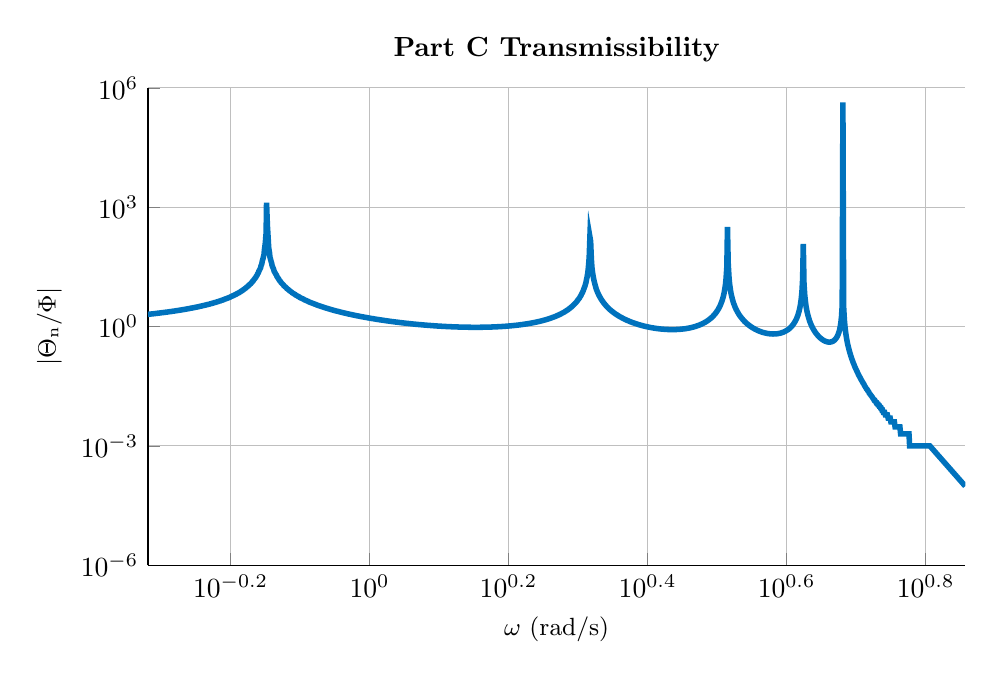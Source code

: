 % This file was created by matlab2tikz.
%
\definecolor{mycolor1}{rgb}{0.0,0.447,0.741}%
%
\begin{tikzpicture}

\begin{axis}[%
width=0.856\textwidth,
height=0.5\textwidth,
at={(0\textwidth,0\textwidth)},
scale only axis,
xmode=log,
xmin=0.48,
xmax=7.195,
xminorticks=true,
xlabel style={font=\color{white!15!black}},
xlabel={$\omega\text{ (rad/s)}$},
ymode=log,
ymin=1e-06,
ymax=1000000,
yminorticks=true,
ylabel style={font=\color{white!15!black}},
ylabel={$\text{$|$}\Theta{}_\text{n}\text{/}\Phi\text{$|$}$},
axis background/.style={fill=white},
title style={font=\bfseries},
title={Part C Transmissibility},
axis x line*=bottom,
axis y line*=left,
xmajorgrids,
xminorgrids,
ymajorgrids,
yminorgrids,
ylabel style={font=\small},
xlabel style={font=\small}
]
\addplot [color=mycolor1, line width=2.0pt, forget plot]
  table[row sep=crcr]{%
0.48	2.026\\
0.481	2.034\\
0.482	2.043\\
0.483	2.052\\
0.484	2.061\\
0.485	2.07\\
0.486	2.08\\
0.488	2.089\\
0.489	2.099\\
0.49	2.109\\
0.491	2.118\\
0.492	2.128\\
0.493	2.138\\
0.494	2.149\\
0.495	2.159\\
0.497	2.17\\
0.498	2.18\\
0.499	2.191\\
0.5	2.202\\
0.501	2.213\\
0.502	2.224\\
0.504	2.236\\
0.505	2.247\\
0.506	2.259\\
0.507	2.271\\
0.508	2.283\\
0.509	2.295\\
0.511	2.308\\
0.512	2.32\\
0.513	2.333\\
0.514	2.346\\
0.515	2.359\\
0.516	2.372\\
0.518	2.386\\
0.519	2.4\\
0.52	2.414\\
0.521	2.428\\
0.522	2.442\\
0.524	2.457\\
0.525	2.472\\
0.526	2.487\\
0.527	2.502\\
0.528	2.518\\
0.53	2.534\\
0.531	2.55\\
0.532	2.566\\
0.533	2.583\\
0.535	2.6\\
0.536	2.617\\
0.537	2.634\\
0.538	2.652\\
0.54	2.67\\
0.541	2.688\\
0.542	2.707\\
0.543	2.726\\
0.545	2.746\\
0.546	2.765\\
0.547	2.785\\
0.548	2.806\\
0.55	2.827\\
0.551	2.848\\
0.552	2.869\\
0.553	2.891\\
0.555	2.914\\
0.556	2.937\\
0.557	2.96\\
0.558	2.984\\
0.56	3.008\\
0.561	3.032\\
0.562	3.058\\
0.564	3.083\\
0.565	3.109\\
0.566	3.136\\
0.568	3.164\\
0.569	3.191\\
0.57	3.22\\
0.571	3.249\\
0.573	3.279\\
0.574	3.309\\
0.575	3.34\\
0.577	3.372\\
0.578	3.404\\
0.579	3.437\\
0.581	3.471\\
0.582	3.506\\
0.583	3.541\\
0.585	3.578\\
0.586	3.615\\
0.588	3.653\\
0.589	3.692\\
0.59	3.733\\
0.592	3.774\\
0.593	3.816\\
0.594	3.859\\
0.596	3.903\\
0.597	3.949\\
0.598	3.996\\
0.6	4.044\\
0.601	4.093\\
0.603	4.144\\
0.604	4.196\\
0.605	4.25\\
0.607	4.305\\
0.608	4.362\\
0.61	4.421\\
0.611	4.481\\
0.612	4.544\\
0.614	4.608\\
0.615	4.674\\
0.617	4.743\\
0.618	4.814\\
0.619	4.887\\
0.621	4.962\\
0.622	5.041\\
0.624	5.122\\
0.625	5.206\\
0.627	5.292\\
0.628	5.383\\
0.63	5.476\\
0.631	5.573\\
0.632	5.674\\
0.634	5.78\\
0.635	5.889\\
0.637	6.003\\
0.638	6.122\\
0.64	6.246\\
0.641	6.375\\
0.643	6.51\\
0.644	6.652\\
0.646	6.8\\
0.647	6.956\\
0.649	7.119\\
0.65	7.291\\
0.652	7.472\\
0.653	7.662\\
0.655	7.864\\
0.656	8.076\\
0.658	8.301\\
0.659	8.54\\
0.661	8.793\\
0.662	9.063\\
0.664	9.351\\
0.665	9.658\\
0.667	9.987\\
0.668	10.341\\
0.67	10.721\\
0.671	11.132\\
0.673	11.577\\
0.675	12.06\\
0.676	12.586\\
0.678	13.163\\
0.679	13.796\\
0.681	14.496\\
0.682	15.272\\
0.684	16.139\\
0.686	17.113\\
0.687	18.215\\
0.689	19.472\\
0.69	20.92\\
0.692	22.604\\
0.693	24.59\\
0.695	26.965\\
0.697	29.856\\
0.698	33.451\\
0.7	38.044\\
0.701	44.117\\
0.703	52.522\\
0.705	64.921\\
0.706	85.051\\
0.708	123.412\\
0.71	225.265\\
0.711	1304.674\\
0.713	343.02\\
0.715	151.377\\
0.716	97.034\\
0.718	71.356\\
0.719	56.396\\
0.721	46.602\\
0.723	39.693\\
0.724	34.557\\
0.726	30.59\\
0.728	27.433\\
0.729	24.862\\
0.731	22.727\\
0.733	20.925\\
0.735	19.385\\
0.736	18.054\\
0.738	16.891\\
0.74	15.866\\
0.741	14.957\\
0.743	14.145\\
0.745	13.415\\
0.746	12.755\\
0.748	12.156\\
0.75	11.61\\
0.752	11.109\\
0.753	10.649\\
0.755	10.225\\
0.757	9.832\\
0.759	9.468\\
0.76	9.129\\
0.762	8.813\\
0.764	8.517\\
0.766	8.24\\
0.767	7.98\\
0.769	7.736\\
0.771	7.505\\
0.773	7.288\\
0.774	7.082\\
0.776	6.887\\
0.778	6.703\\
0.78	6.527\\
0.782	6.361\\
0.783	6.202\\
0.785	6.051\\
0.787	5.906\\
0.789	5.769\\
0.791	5.637\\
0.793	5.511\\
0.794	5.39\\
0.796	5.274\\
0.798	5.163\\
0.8	5.057\\
0.802	4.954\\
0.804	4.855\\
0.805	4.76\\
0.807	4.669\\
0.809	4.581\\
0.811	4.496\\
0.813	4.414\\
0.815	4.335\\
0.817	4.258\\
0.818	4.184\\
0.82	4.113\\
0.822	4.043\\
0.824	3.976\\
0.826	3.911\\
0.828	3.848\\
0.83	3.787\\
0.832	3.728\\
0.834	3.671\\
0.836	3.615\\
0.838	3.561\\
0.839	3.508\\
0.841	3.457\\
0.843	3.407\\
0.845	3.359\\
0.847	3.311\\
0.849	3.266\\
0.851	3.221\\
0.853	3.177\\
0.855	3.135\\
0.857	3.094\\
0.859	3.053\\
0.861	3.014\\
0.863	2.976\\
0.865	2.938\\
0.867	2.902\\
0.869	2.866\\
0.871	2.831\\
0.873	2.797\\
0.875	2.764\\
0.877	2.732\\
0.879	2.7\\
0.881	2.669\\
0.883	2.639\\
0.885	2.609\\
0.887	2.58\\
0.889	2.551\\
0.891	2.524\\
0.893	2.496\\
0.895	2.47\\
0.897	2.443\\
0.9	2.418\\
0.902	2.393\\
0.904	2.368\\
0.906	2.344\\
0.908	2.321\\
0.91	2.297\\
0.912	2.275\\
0.914	2.252\\
0.916	2.231\\
0.918	2.209\\
0.92	2.188\\
0.923	2.168\\
0.925	2.147\\
0.927	2.127\\
0.929	2.108\\
0.931	2.089\\
0.933	2.07\\
0.935	2.051\\
0.938	2.033\\
0.94	2.015\\
0.942	1.998\\
0.944	1.981\\
0.946	1.964\\
0.948	1.947\\
0.951	1.931\\
0.953	1.915\\
0.955	1.899\\
0.957	1.883\\
0.959	1.868\\
0.962	1.853\\
0.964	1.838\\
0.966	1.824\\
0.968	1.81\\
0.971	1.795\\
0.973	1.782\\
0.975	1.768\\
0.977	1.755\\
0.98	1.741\\
0.982	1.728\\
0.984	1.716\\
0.986	1.703\\
0.989	1.691\\
0.991	1.678\\
0.993	1.666\\
0.995	1.655\\
0.998	1.643\\
1.0	1.631\\
1.002	1.62\\
1.005	1.609\\
1.007	1.598\\
1.009	1.587\\
1.012	1.577\\
1.014	1.566\\
1.016	1.556\\
1.019	1.546\\
1.021	1.536\\
1.023	1.526\\
1.026	1.516\\
1.028	1.506\\
1.03	1.497\\
1.033	1.488\\
1.035	1.478\\
1.038	1.469\\
1.04	1.46\\
1.042	1.452\\
1.045	1.443\\
1.047	1.434\\
1.05	1.426\\
1.052	1.418\\
1.054	1.409\\
1.057	1.401\\
1.059	1.393\\
1.062	1.385\\
1.064	1.378\\
1.067	1.37\\
1.069	1.362\\
1.072	1.355\\
1.074	1.348\\
1.076	1.34\\
1.079	1.333\\
1.081	1.326\\
1.084	1.319\\
1.086	1.312\\
1.089	1.306\\
1.091	1.299\\
1.094	1.292\\
1.097	1.286\\
1.099	1.28\\
1.102	1.273\\
1.104	1.267\\
1.107	1.261\\
1.109	1.255\\
1.112	1.249\\
1.114	1.243\\
1.117	1.237\\
1.119	1.232\\
1.122	1.226\\
1.125	1.22\\
1.127	1.215\\
1.13	1.209\\
1.132	1.204\\
1.135	1.199\\
1.138	1.194\\
1.14	1.188\\
1.143	1.183\\
1.146	1.178\\
1.148	1.174\\
1.151	1.169\\
1.153	1.164\\
1.156	1.159\\
1.159	1.155\\
1.161	1.15\\
1.164	1.145\\
1.167	1.141\\
1.17	1.137\\
1.172	1.132\\
1.175	1.128\\
1.178	1.124\\
1.18	1.12\\
1.183	1.116\\
1.186	1.112\\
1.189	1.108\\
1.191	1.104\\
1.194	1.1\\
1.197	1.096\\
1.2	1.093\\
1.202	1.089\\
1.205	1.085\\
1.208	1.082\\
1.211	1.078\\
1.213	1.075\\
1.216	1.071\\
1.219	1.068\\
1.222	1.065\\
1.225	1.062\\
1.227	1.059\\
1.23	1.055\\
1.233	1.052\\
1.236	1.049\\
1.239	1.046\\
1.242	1.043\\
1.245	1.041\\
1.247	1.038\\
1.25	1.035\\
1.253	1.032\\
1.256	1.03\\
1.259	1.027\\
1.262	1.025\\
1.265	1.022\\
1.268	1.02\\
1.271	1.017\\
1.274	1.015\\
1.276	1.013\\
1.279	1.01\\
1.282	1.008\\
1.285	1.006\\
1.288	1.004\\
1.291	1.002\\
1.294	1.0\\
1.297	0.998\\
1.3	0.996\\
1.303	0.994\\
1.306	0.992\\
1.309	0.991\\
1.312	0.989\\
1.315	0.987\\
1.318	0.986\\
1.321	0.984\\
1.324	0.982\\
1.327	0.981\\
1.33	0.98\\
1.334	0.978\\
1.337	0.977\\
1.34	0.976\\
1.343	0.974\\
1.346	0.973\\
1.349	0.972\\
1.352	0.971\\
1.355	0.97\\
1.358	0.969\\
1.361	0.968\\
1.365	0.967\\
1.368	0.966\\
1.371	0.965\\
1.374	0.965\\
1.377	0.964\\
1.38	0.963\\
1.384	0.963\\
1.387	0.962\\
1.39	0.961\\
1.393	0.961\\
1.396	0.961\\
1.4	0.96\\
1.403	0.96\\
1.406	0.96\\
1.409	0.959\\
1.413	0.959\\
1.416	0.959\\
1.419	0.959\\
1.422	0.959\\
1.426	0.959\\
1.429	0.959\\
1.432	0.959\\
1.436	0.96\\
1.439	0.96\\
1.442	0.96\\
1.445	0.961\\
1.449	0.961\\
1.452	0.962\\
1.455	0.962\\
1.459	0.963\\
1.462	0.964\\
1.466	0.964\\
1.469	0.965\\
1.472	0.966\\
1.476	0.967\\
1.479	0.968\\
1.483	0.969\\
1.486	0.97\\
1.489	0.971\\
1.493	0.973\\
1.496	0.974\\
1.5	0.975\\
1.503	0.977\\
1.507	0.978\\
1.51	0.98\\
1.514	0.982\\
1.517	0.983\\
1.521	0.985\\
1.524	0.987\\
1.528	0.989\\
1.531	0.991\\
1.535	0.993\\
1.538	0.995\\
1.542	0.998\\
1.545	1.0\\
1.549	1.003\\
1.552	1.005\\
1.556	1.008\\
1.56	1.011\\
1.563	1.013\\
1.567	1.016\\
1.57	1.019\\
1.574	1.023\\
1.578	1.026\\
1.581	1.029\\
1.585	1.033\\
1.589	1.036\\
1.592	1.04\\
1.596	1.044\\
1.6	1.047\\
1.603	1.051\\
1.607	1.056\\
1.611	1.06\\
1.614	1.064\\
1.618	1.069\\
1.622	1.073\\
1.626	1.078\\
1.629	1.083\\
1.633	1.088\\
1.637	1.093\\
1.641	1.099\\
1.644	1.104\\
1.648	1.11\\
1.652	1.116\\
1.656	1.122\\
1.66	1.128\\
1.663	1.134\\
1.667	1.141\\
1.671	1.148\\
1.675	1.154\\
1.679	1.162\\
1.683	1.169\\
1.687	1.176\\
1.69	1.184\\
1.694	1.192\\
1.698	1.2\\
1.702	1.209\\
1.706	1.218\\
1.71	1.227\\
1.714	1.236\\
1.718	1.245\\
1.722	1.255\\
1.726	1.265\\
1.73	1.276\\
1.734	1.286\\
1.738	1.298\\
1.742	1.309\\
1.746	1.321\\
1.75	1.333\\
1.754	1.345\\
1.758	1.358\\
1.762	1.372\\
1.766	1.385\\
1.77	1.4\\
1.774	1.414\\
1.778	1.43\\
1.782	1.445\\
1.787	1.462\\
1.791	1.479\\
1.795	1.496\\
1.799	1.514\\
1.803	1.533\\
1.807	1.552\\
1.811	1.572\\
1.816	1.593\\
1.82	1.615\\
1.824	1.637\\
1.828	1.661\\
1.832	1.685\\
1.837	1.71\\
1.841	1.736\\
1.845	1.764\\
1.849	1.792\\
1.854	1.822\\
1.858	1.853\\
1.862	1.886\\
1.866	1.92\\
1.871	1.955\\
1.875	1.993\\
1.879	2.032\\
1.884	2.072\\
1.888	2.115\\
1.892	2.161\\
1.897	2.208\\
1.901	2.258\\
1.906	2.311\\
1.91	2.367\\
1.914	2.426\\
1.919	2.489\\
1.923	2.556\\
1.928	2.627\\
1.932	2.702\\
1.936	2.782\\
1.941	2.868\\
1.945	2.961\\
1.95	3.06\\
1.954	3.166\\
1.959	3.282\\
1.963	3.406\\
1.968	3.542\\
1.972	3.69\\
1.977	3.852\\
1.982	4.029\\
1.986	4.226\\
1.991	4.443\\
1.995	4.686\\
2.0	4.959\\
2.005	5.267\\
2.009	5.618\\
2.014	6.021\\
2.018	6.49\\
2.023	7.041\\
2.028	7.697\\
2.032	8.493\\
2.037	9.479\\
2.042	10.729\\
2.047	12.369\\
2.051	14.611\\
2.056	17.865\\
2.061	23.011\\
2.065	32.376\\
2.07	54.746\\
2.075	178.716\\
2.08	140.379\\
2.085	50.278\\
2.089	30.58\\
2.094	21.951\\
2.099	17.108\\
2.104	14.007\\
2.109	11.853\\
2.114	10.269\\
2.118	9.055\\
2.123	8.096\\
2.128	7.318\\
2.133	6.676\\
2.138	6.136\\
2.143	5.676\\
2.148	5.28\\
2.153	4.934\\
2.158	4.631\\
2.163	4.362\\
2.168	4.123\\
2.173	3.908\\
2.178	3.714\\
2.183	3.539\\
2.188	3.379\\
2.193	3.233\\
2.198	3.099\\
2.203	2.975\\
2.208	2.861\\
2.213	2.756\\
2.218	2.658\\
2.223	2.566\\
2.228	2.481\\
2.234	2.402\\
2.239	2.327\\
2.244	2.257\\
2.249	2.191\\
2.254	2.129\\
2.259	2.07\\
2.265	2.015\\
2.27	1.963\\
2.275	1.913\\
2.28	1.866\\
2.286	1.822\\
2.291	1.779\\
2.296	1.739\\
2.302	1.7\\
2.307	1.664\\
2.312	1.629\\
2.317	1.595\\
2.323	1.563\\
2.328	1.533\\
2.334	1.504\\
2.339	1.476\\
2.344	1.449\\
2.35	1.423\\
2.355	1.398\\
2.361	1.375\\
2.366	1.352\\
2.371	1.33\\
2.377	1.309\\
2.382	1.289\\
2.388	1.269\\
2.393	1.251\\
2.399	1.233\\
2.404	1.215\\
2.41	1.199\\
2.416	1.182\\
2.421	1.167\\
2.427	1.152\\
2.432	1.137\\
2.438	1.124\\
2.443	1.11\\
2.449	1.097\\
2.455	1.085\\
2.46	1.073\\
2.466	1.061\\
2.472	1.05\\
2.477	1.039\\
2.483	1.028\\
2.489	1.018\\
2.495	1.009\\
2.5	0.999\\
2.506	0.99\\
2.512	0.982\\
2.518	0.973\\
2.524	0.965\\
2.529	0.957\\
2.535	0.95\\
2.541	0.943\\
2.547	0.936\\
2.553	0.929\\
2.559	0.923\\
2.565	0.917\\
2.57	0.911\\
2.576	0.905\\
2.582	0.9\\
2.588	0.895\\
2.594	0.89\\
2.6	0.886\\
2.606	0.881\\
2.612	0.877\\
2.618	0.873\\
2.624	0.869\\
2.63	0.866\\
2.636	0.863\\
2.642	0.86\\
2.649	0.857\\
2.655	0.854\\
2.661	0.852\\
2.667	0.85\\
2.673	0.848\\
2.679	0.846\\
2.685	0.844\\
2.692	0.843\\
2.698	0.842\\
2.704	0.841\\
2.71	0.84\\
2.717	0.84\\
2.723	0.84\\
2.729	0.84\\
2.735	0.84\\
2.742	0.841\\
2.748	0.841\\
2.754	0.842\\
2.761	0.843\\
2.767	0.845\\
2.773	0.846\\
2.78	0.848\\
2.786	0.851\\
2.793	0.853\\
2.799	0.856\\
2.806	0.859\\
2.812	0.862\\
2.818	0.866\\
2.825	0.87\\
2.831	0.874\\
2.838	0.878\\
2.845	0.883\\
2.851	0.889\\
2.858	0.894\\
2.864	0.9\\
2.871	0.907\\
2.877	0.914\\
2.884	0.921\\
2.891	0.929\\
2.897	0.937\\
2.904	0.946\\
2.911	0.955\\
2.918	0.965\\
2.924	0.975\\
2.931	0.986\\
2.938	0.998\\
2.945	1.01\\
2.951	1.023\\
2.958	1.037\\
2.965	1.052\\
2.972	1.068\\
2.979	1.084\\
2.985	1.102\\
2.992	1.121\\
2.999	1.141\\
3.006	1.162\\
3.013	1.184\\
3.02	1.208\\
3.027	1.234\\
3.034	1.261\\
3.041	1.291\\
3.048	1.322\\
3.055	1.356\\
3.062	1.392\\
3.069	1.431\\
3.076	1.474\\
3.083	1.519\\
3.09	1.569\\
3.098	1.623\\
3.105	1.682\\
3.112	1.747\\
3.119	1.818\\
3.126	1.896\\
3.133	1.983\\
3.141	2.08\\
3.148	2.188\\
3.155	2.31\\
3.162	2.449\\
3.17	2.608\\
3.177	2.791\\
3.184	3.006\\
3.192	3.259\\
3.199	3.563\\
3.206	3.934\\
3.214	4.398\\
3.221	4.993\\
3.229	5.784\\
3.236	6.885\\
3.243	8.524\\
3.251	11.22\\
3.258	16.476\\
3.266	31.234\\
3.273	321.495\\
3.281	38.441\\
3.289	18.068\\
3.296	11.782\\
3.304	8.727\\
3.311	6.922\\
3.319	5.73\\
3.327	4.885\\
3.334	4.255\\
3.342	3.767\\
3.35	3.378\\
3.357	3.062\\
3.365	2.798\\
3.373	2.577\\
3.381	2.387\\
3.389	2.224\\
3.396	2.081\\
3.404	1.955\\
3.412	1.844\\
3.42	1.745\\
3.428	1.657\\
3.436	1.577\\
3.444	1.504\\
3.452	1.438\\
3.459	1.378\\
3.467	1.324\\
3.475	1.273\\
3.483	1.227\\
3.491	1.184\\
3.5	1.144\\
3.508	1.108\\
3.516	1.074\\
3.524	1.042\\
3.532	1.012\\
3.54	0.985\\
3.548	0.959\\
3.556	0.935\\
3.565	0.913\\
3.573	0.892\\
3.581	0.872\\
3.589	0.853\\
3.598	0.836\\
3.606	0.82\\
3.614	0.805\\
3.623	0.79\\
3.631	0.777\\
3.639	0.764\\
3.648	0.753\\
3.656	0.742\\
3.664	0.732\\
3.673	0.722\\
3.681	0.713\\
3.69	0.705\\
3.698	0.698\\
3.707	0.691\\
3.715	0.684\\
3.724	0.679\\
3.733	0.673\\
3.741	0.669\\
3.75	0.665\\
3.758	0.661\\
3.767	0.658\\
3.776	0.656\\
3.785	0.654\\
3.793	0.652\\
3.802	0.651\\
3.811	0.651\\
3.82	0.652\\
3.828	0.652\\
3.837	0.654\\
3.846	0.656\\
3.855	0.659\\
3.864	0.662\\
3.873	0.667\\
3.882	0.672\\
3.891	0.677\\
3.9	0.684\\
3.909	0.691\\
3.918	0.7\\
3.927	0.71\\
3.936	0.72\\
3.945	0.732\\
3.954	0.746\\
3.963	0.761\\
3.972	0.777\\
3.981	0.796\\
3.99	0.816\\
4.0	0.839\\
4.009	0.865\\
4.018	0.893\\
4.027	0.926\\
4.037	0.962\\
4.046	1.004\\
4.055	1.051\\
4.065	1.105\\
4.074	1.167\\
4.083	1.24\\
4.093	1.326\\
4.102	1.429\\
4.112	1.552\\
4.121	1.705\\
4.131	1.897\\
4.14	2.146\\
4.15	2.481\\
4.159	2.955\\
4.169	3.674\\
4.178	4.895\\
4.188	7.414\\
4.198	15.632\\
4.207	119.261\\
4.217	12.177\\
4.227	6.363\\
4.237	4.284\\
4.246	3.217\\
4.256	2.568\\
4.266	2.133\\
4.276	1.821\\
4.286	1.587\\
4.295	1.405\\
4.305	1.259\\
4.315	1.141\\
4.325	1.042\\
4.335	0.959\\
4.345	0.889\\
4.355	0.828\\
4.365	0.775\\
4.375	0.729\\
4.385	0.689\\
4.396	0.653\\
4.406	0.621\\
4.416	0.593\\
4.426	0.568\\
4.436	0.545\\
4.446	0.525\\
4.457	0.507\\
4.467	0.491\\
4.477	0.476\\
4.488	0.463\\
4.498	0.452\\
4.508	0.442\\
4.519	0.433\\
4.529	0.426\\
4.54	0.42\\
4.55	0.415\\
4.56	0.411\\
4.571	0.408\\
4.582	0.407\\
4.592	0.407\\
4.603	0.409\\
4.613	0.412\\
4.624	0.416\\
4.635	0.423\\
4.645	0.432\\
4.656	0.444\\
4.667	0.459\\
4.677	0.478\\
4.688	0.503\\
4.699	0.534\\
4.71	0.575\\
4.721	0.628\\
4.732	0.702\\
4.743	0.806\\
4.753	0.966\\
4.764	1.234\\
4.775	1.775\\
4.786	3.404\\
4.797	433245.81\\
4.809	3.135\\
4.82	1.505\\
4.831	0.964\\
4.842	0.694\\
4.853	0.534\\
4.864	0.428\\
4.875	0.352\\
4.887	0.297\\
4.898	0.254\\
4.909	0.22\\
4.921	0.192\\
4.932	0.17\\
4.943	0.151\\
4.955	0.135\\
4.966	0.121\\
4.978	0.11\\
4.989	0.099\\
5.0	0.091\\
5.012	0.083\\
5.024	0.076\\
5.035	0.07\\
5.047	0.064\\
5.058	0.059\\
5.07	0.055\\
5.082	0.051\\
5.093	0.047\\
5.105	0.044\\
5.117	0.041\\
5.129	0.038\\
5.141	0.036\\
5.152	0.033\\
5.164	0.031\\
5.176	0.029\\
5.188	0.027\\
5.2	0.026\\
5.212	0.024\\
5.224	0.023\\
5.236	0.021\\
5.248	0.02\\
5.26	0.019\\
5.272	0.018\\
5.285	0.017\\
5.297	0.016\\
5.309	0.015\\
5.321	0.014\\
5.333	0.014\\
5.346	0.013\\
5.358	0.012\\
5.37	0.012\\
5.383	0.011\\
5.395	0.011\\
5.408	0.01\\
5.42	0.01\\
5.433	0.009\\
5.445	0.009\\
5.458	0.008\\
5.47	0.008\\
5.483	0.007\\
5.496	0.007\\
5.508	0.007\\
5.521	0.006\\
5.534	0.006\\
5.546	0.006\\
5.559	0.006\\
5.572	0.005\\
5.585	0.005\\
5.598	0.005\\
5.611	0.005\\
5.624	0.004\\
5.637	0.004\\
5.65	0.004\\
5.663	0.004\\
5.676	0.004\\
5.689	0.004\\
5.702	0.003\\
5.715	0.003\\
5.728	0.003\\
5.741	0.003\\
5.755	0.003\\
5.768	0.003\\
5.781	0.003\\
5.794	0.003\\
5.808	0.002\\
5.821	0.002\\
5.835	0.002\\
5.848	0.002\\
5.862	0.002\\
5.875	0.002\\
5.889	0.002\\
5.902	0.002\\
5.916	0.002\\
5.929	0.002\\
5.943	0.002\\
5.957	0.002\\
5.971	0.002\\
5.984	0.001\\
5.998	0.001\\
6.012	0.001\\
6.026	0.001\\
6.04	0.001\\
6.054	0.001\\
6.068	0.001\\
6.082	0.001\\
6.096	0.001\\
6.11	0.001\\
6.124	0.001\\
6.138	0.001\\
6.152	0.001\\
6.166	0.001\\
6.18	0.001\\
6.195	0.001\\
6.209	0.001\\
6.223	0.001\\
6.238	0.001\\
6.252	0.001\\
6.266	0.001\\
6.281	0.001\\
6.295	0.001\\
6.31	0.001\\
6.324	0.001\\
6.339	0.001\\
6.353	0.001\\
6.368	0.001\\
6.383	0.001\\
6.398	0.001\\
6.412	0.0\\
6.427	0.0\\
6.442	0.0\\
6.457	0.0\\
6.472	0.0\\
6.487	0.0\\
6.501	0.0\\
6.516	0.0\\
6.531	0.0\\
6.547	0.0\\
6.562	0.0\\
6.577	0.0\\
6.592	0.0\\
6.607	0.0\\
6.622	0.0\\
6.638	0.0\\
6.653	0.0\\
6.668	0.0\\
6.684	0.0\\
6.699	0.0\\
6.714	0.0\\
6.73	0.0\\
6.745	0.0\\
6.761	0.0\\
6.777	0.0\\
6.792	0.0\\
6.808	0.0\\
6.824	0.0\\
6.839	0.0\\
6.855	0.0\\
6.871	0.0\\
6.887	0.0\\
6.903	0.0\\
6.918	0.0\\
6.934	0.0\\
6.95	0.0\\
6.966	0.0\\
6.983	0.0\\
6.999	0.0\\
7.015	0.0\\
7.031	0.0\\
7.047	0.0\\
7.063	0.0\\
7.08	0.0\\
7.096	0.0\\
7.112	0.0\\
7.129	0.0\\
7.145	0.0\\
7.162	0.0\\
7.178	0.0\\
7.195	9.754e-05\\
};
\end{axis}
\end{tikzpicture}%